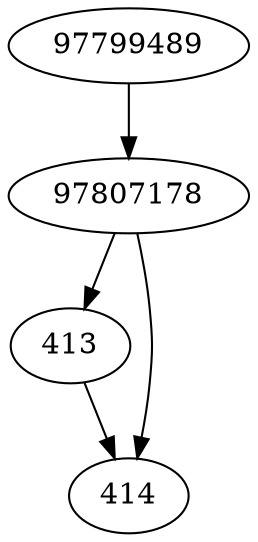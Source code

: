 strict digraph  {
97799489;
97807178;
413;
414;
97799489 -> 97807178;
97807178 -> 413;
97807178 -> 414;
413 -> 414;
}
